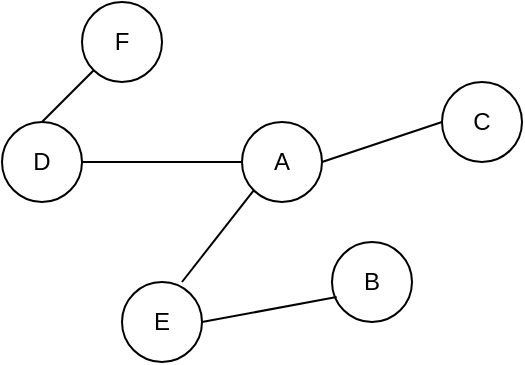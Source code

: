 <mxfile version="24.8.3">
  <diagram name="Page-1" id="7Nb9QOwznVF-yhtZIXX7">
    <mxGraphModel dx="751" dy="200" grid="1" gridSize="10" guides="1" tooltips="1" connect="1" arrows="1" fold="1" page="1" pageScale="1" pageWidth="850" pageHeight="1100" math="0" shadow="0">
      <root>
        <mxCell id="0" />
        <mxCell id="1" parent="0" />
        <mxCell id="bxaQzscKCaDmCagKF8Ro-1" value="A" style="ellipse;whiteSpace=wrap;html=1;aspect=fixed;" vertex="1" parent="1">
          <mxGeometry x="400" y="320" width="40" height="40" as="geometry" />
        </mxCell>
        <mxCell id="bxaQzscKCaDmCagKF8Ro-2" value="B" style="ellipse;whiteSpace=wrap;html=1;aspect=fixed;" vertex="1" parent="1">
          <mxGeometry x="445" y="380" width="40" height="40" as="geometry" />
        </mxCell>
        <mxCell id="bxaQzscKCaDmCagKF8Ro-3" value="C" style="ellipse;whiteSpace=wrap;html=1;aspect=fixed;" vertex="1" parent="1">
          <mxGeometry x="500" y="300" width="40" height="40" as="geometry" />
        </mxCell>
        <mxCell id="bxaQzscKCaDmCagKF8Ro-5" value="D" style="ellipse;whiteSpace=wrap;html=1;aspect=fixed;" vertex="1" parent="1">
          <mxGeometry x="280" y="320" width="40" height="40" as="geometry" />
        </mxCell>
        <mxCell id="bxaQzscKCaDmCagKF8Ro-6" value="E" style="ellipse;whiteSpace=wrap;html=1;aspect=fixed;" vertex="1" parent="1">
          <mxGeometry x="340" y="400" width="40" height="40" as="geometry" />
        </mxCell>
        <mxCell id="bxaQzscKCaDmCagKF8Ro-7" value="F" style="ellipse;whiteSpace=wrap;html=1;aspect=fixed;" vertex="1" parent="1">
          <mxGeometry x="320" y="260" width="40" height="40" as="geometry" />
        </mxCell>
        <mxCell id="bxaQzscKCaDmCagKF8Ro-10" value="" style="endArrow=none;html=1;rounded=0;entryX=0;entryY=0.5;entryDx=0;entryDy=0;" edge="1" parent="1" target="bxaQzscKCaDmCagKF8Ro-1">
          <mxGeometry width="50" height="50" relative="1" as="geometry">
            <mxPoint x="320" y="340" as="sourcePoint" />
            <mxPoint x="370" y="290" as="targetPoint" />
          </mxGeometry>
        </mxCell>
        <mxCell id="bxaQzscKCaDmCagKF8Ro-11" value="" style="endArrow=none;html=1;rounded=0;entryX=0;entryY=1;entryDx=0;entryDy=0;" edge="1" parent="1" target="bxaQzscKCaDmCagKF8Ro-7">
          <mxGeometry width="50" height="50" relative="1" as="geometry">
            <mxPoint x="300" y="320" as="sourcePoint" />
            <mxPoint x="350" y="270" as="targetPoint" />
          </mxGeometry>
        </mxCell>
        <mxCell id="bxaQzscKCaDmCagKF8Ro-12" value="" style="endArrow=none;html=1;rounded=0;entryX=0;entryY=0.5;entryDx=0;entryDy=0;" edge="1" parent="1" target="bxaQzscKCaDmCagKF8Ro-3">
          <mxGeometry width="50" height="50" relative="1" as="geometry">
            <mxPoint x="440" y="340" as="sourcePoint" />
            <mxPoint x="490" y="290" as="targetPoint" />
          </mxGeometry>
        </mxCell>
        <mxCell id="bxaQzscKCaDmCagKF8Ro-13" value="" style="endArrow=none;html=1;rounded=0;entryX=0.058;entryY=0.688;entryDx=0;entryDy=0;entryPerimeter=0;" edge="1" parent="1" target="bxaQzscKCaDmCagKF8Ro-2">
          <mxGeometry width="50" height="50" relative="1" as="geometry">
            <mxPoint x="380" y="420" as="sourcePoint" />
            <mxPoint x="430" y="370" as="targetPoint" />
          </mxGeometry>
        </mxCell>
        <mxCell id="bxaQzscKCaDmCagKF8Ro-14" value="" style="endArrow=none;html=1;rounded=0;entryX=0;entryY=1;entryDx=0;entryDy=0;" edge="1" parent="1" target="bxaQzscKCaDmCagKF8Ro-1">
          <mxGeometry width="50" height="50" relative="1" as="geometry">
            <mxPoint x="370" y="400" as="sourcePoint" />
            <mxPoint x="420" y="350" as="targetPoint" />
          </mxGeometry>
        </mxCell>
      </root>
    </mxGraphModel>
  </diagram>
</mxfile>
